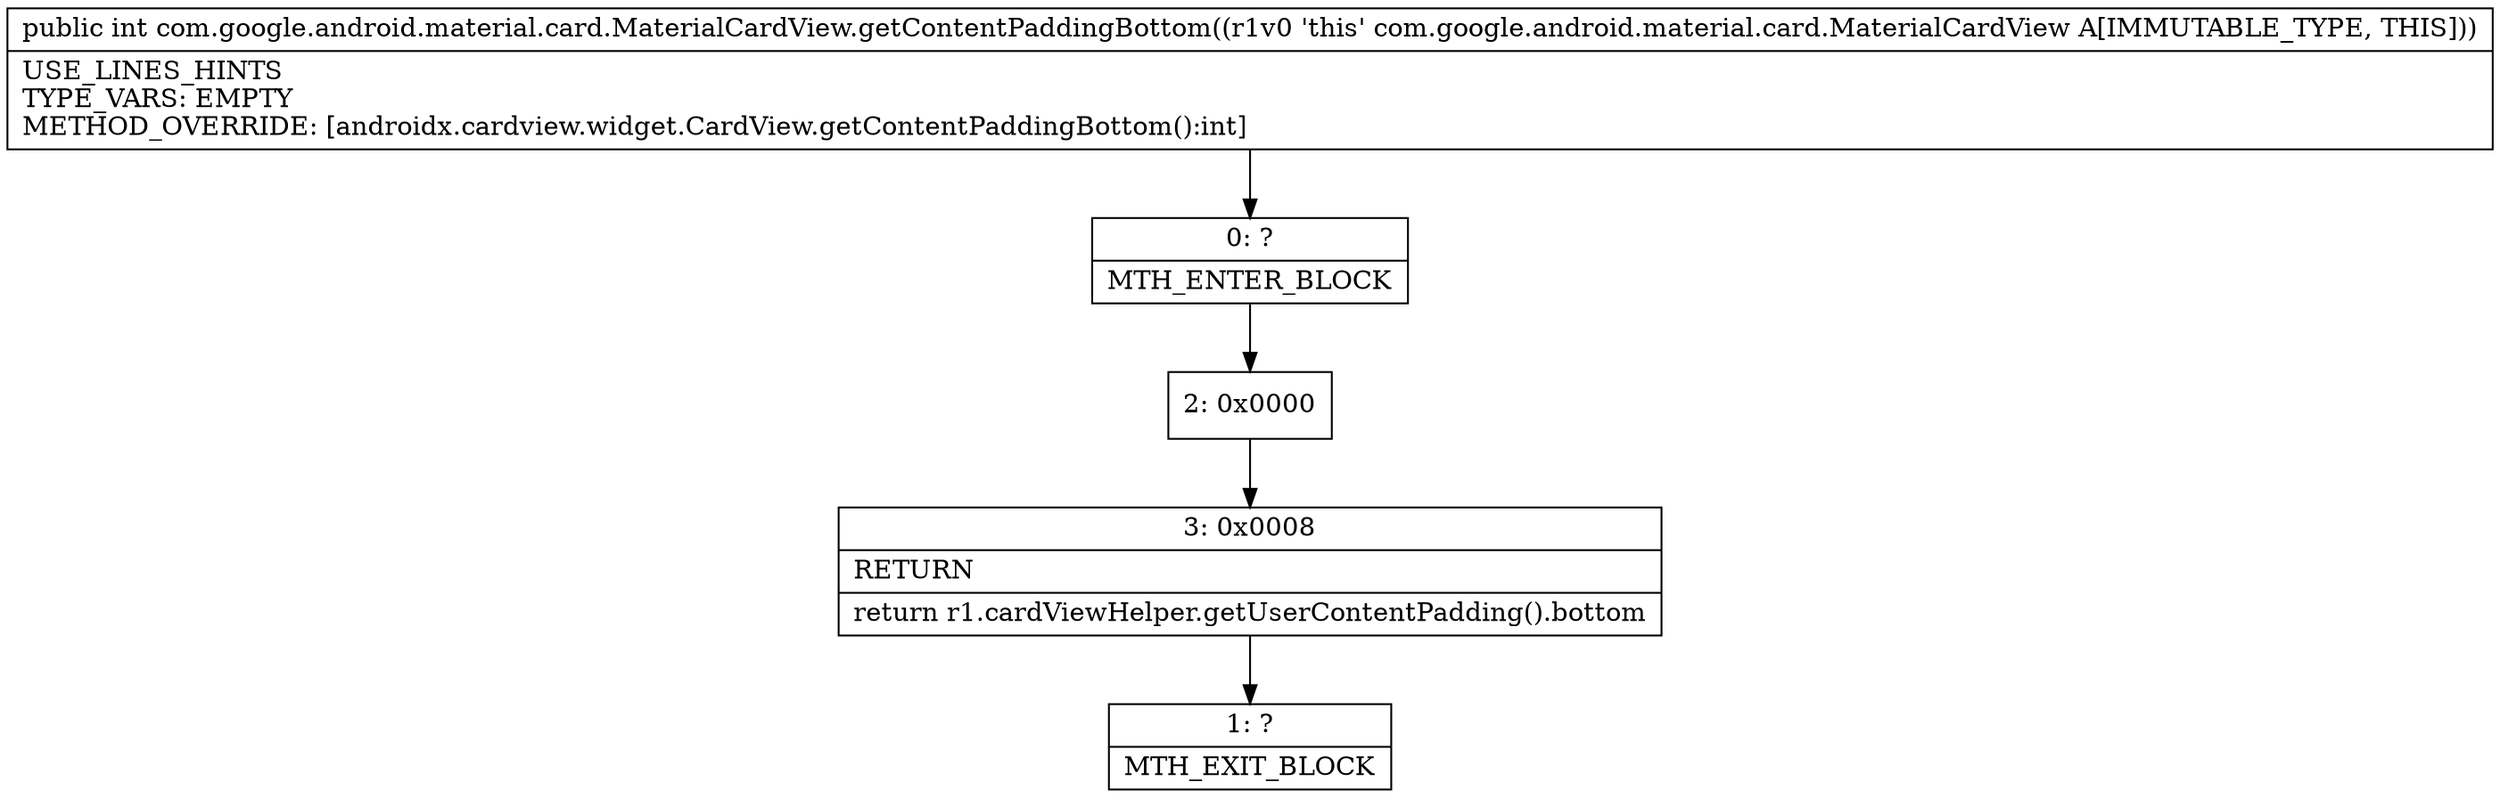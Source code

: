 digraph "CFG forcom.google.android.material.card.MaterialCardView.getContentPaddingBottom()I" {
Node_0 [shape=record,label="{0\:\ ?|MTH_ENTER_BLOCK\l}"];
Node_2 [shape=record,label="{2\:\ 0x0000}"];
Node_3 [shape=record,label="{3\:\ 0x0008|RETURN\l|return r1.cardViewHelper.getUserContentPadding().bottom\l}"];
Node_1 [shape=record,label="{1\:\ ?|MTH_EXIT_BLOCK\l}"];
MethodNode[shape=record,label="{public int com.google.android.material.card.MaterialCardView.getContentPaddingBottom((r1v0 'this' com.google.android.material.card.MaterialCardView A[IMMUTABLE_TYPE, THIS]))  | USE_LINES_HINTS\lTYPE_VARS: EMPTY\lMETHOD_OVERRIDE: [androidx.cardview.widget.CardView.getContentPaddingBottom():int]\l}"];
MethodNode -> Node_0;Node_0 -> Node_2;
Node_2 -> Node_3;
Node_3 -> Node_1;
}

